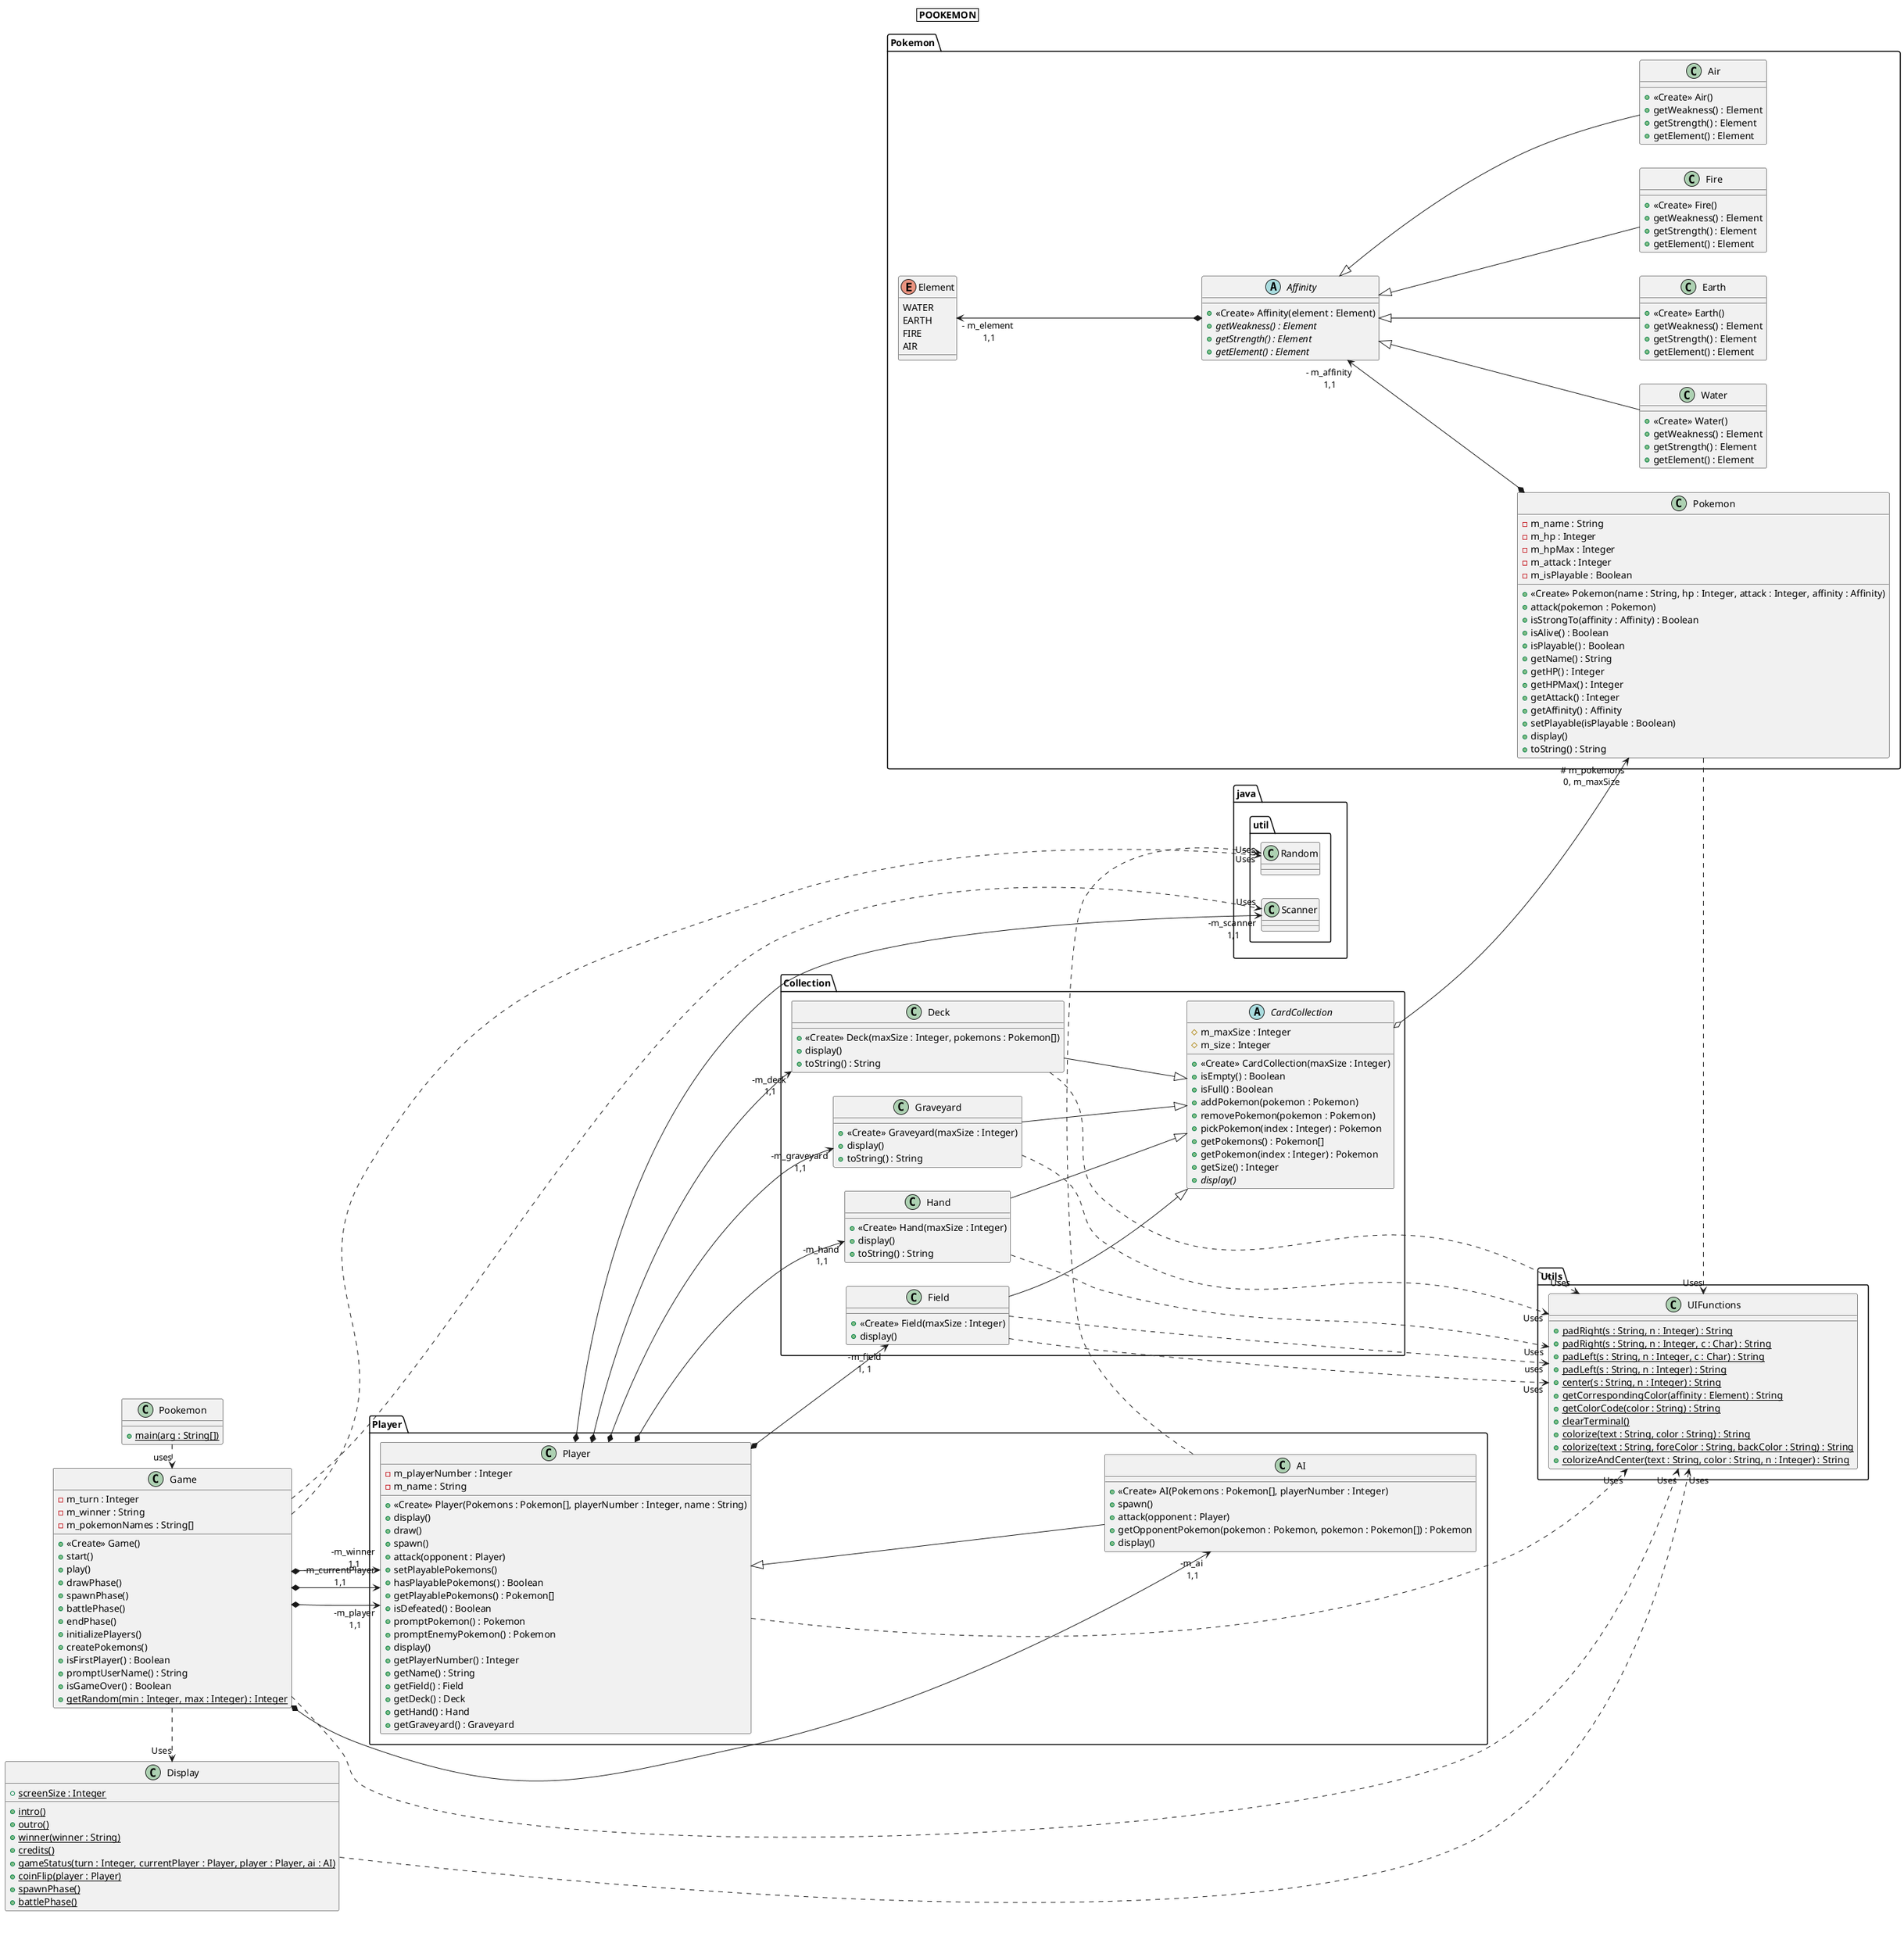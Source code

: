 @startuml POOKEMON
title | POOKEMON |
left to right direction

package java.util
{
    class Random
    class Scanner
}
package Collection
{
    abstract class CardCollection
    {
        # m_maxSize : Integer
        # m_size : Integer
        + <<Create>> CardCollection(maxSize : Integer)
        + isEmpty() : Boolean
        + isFull() : Boolean
        + addPokemon(pokemon : Pokemon)
        + removePokemon(pokemon : Pokemon)
        + pickPokemon(index : Integer) : Pokemon
        + getPokemons() : Pokemon[]
        + getPokemon(index : Integer) : Pokemon
        + getSize() : Integer
        + {abstract}display()
    }
    class Deck
    {
        + <<Create>> Deck(maxSize : Integer, pokemons : Pokemon[])
        + display()
        + toString() : String
    }

    class Field
    {
        + <<Create>> Field(maxSize : Integer)
        + display()
    }

    class Graveyard
    {
        + <<Create>> Graveyard(maxSize : Integer)
        + display()
        + toString() : String
    }

    class Hand
    {
        + <<Create>> Hand(maxSize : Integer)
        + display()
        + toString() : String
    }
}
' Heritage
Deck --|> CardCollection
Field --|> CardCollection
Graveyard --|> CardCollection
Hand --|> CardCollection
Deck .> "Uses" Utils.UIFunctions
Graveyard .> "Uses" Utils.UIFunctions
Hand .> "Uses" Utils.UIFunctions
Field .> "Uses" Utils.UIFunctions


' Agrégations
CardCollection o--> " # m_pokemons\n0, m_maxSize" Pokemon.Pokemon

package Player
{
    class Player
    {
        - m_playerNumber : Integer
        - m_name : String

        + <<Create>> Player(Pokemons : Pokemon[], playerNumber : Integer, name : String)
        + display()
        + draw()
        + spawn()
        + attack(opponent : Player)
        + setPlayablePokemons()
        + hasPlayablePokemons() : Boolean
        + getPlayablePokemons() : Pokemon[]
        + isDefeated() : Boolean
        + promptPokemon() : Pokemon
        + promptEnemyPokemon() : Pokemon
        + display()
        + getPlayerNumber() : Integer
        + getName() : String
        + getField() : Field
        + getDeck() : Deck
        + getHand() : Hand
        + getGraveyard() : Graveyard
    }

    class AI
    {
        + <<Create>> AI(Pokemons : Pokemon[], playerNumber : Integer)
        + spawn()
        + attack(opponent : Player)
        + getOpponentPokemon(pokemon : Pokemon, pokemon : Pokemon[]) : Pokemon
        + display()
    }
}

Player.Player *--> "-m_field\n1, 1" Collection.Field
Player.Player *--> "-m_graveyard\n 1,1" Collection.Graveyard
Player.Player *--> "-m_deck\n 1,1" Collection.Deck
Player.Player *--> "-m_hand\n 1,1" Collection.Hand
Player.Player *--> "-m_scanner\n 1,1" java.util.Scanner
Player.Player .> "Uses" Utils.UIFunctions
Player.AI .> "Uses" java.util.Random

AI --up-|> Player.Player

package Pokemon
{
    class Pokemon
    {
       - m_name : String
       - m_hp : Integer
       - m_hpMax : Integer
       - m_attack : Integer
       - m_isPlayable : Boolean
       + <<Create>> Pokemon(name : String, hp : Integer, attack : Integer, affinity : Affinity)
       + attack(pokemon : Pokemon)
       + isStrongTo(affinity : Affinity) : Boolean
       + isAlive() : Boolean
       + isPlayable() : Boolean
       + getName() : String
       + getHP() : Integer
       + getHPMax() : Integer
       + getAttack() : Integer
       + getAffinity() : Affinity
       + setPlayable(isPlayable : Boolean)
       + display()
       + toString() : String
    }

    enum Element
    {
        WATER
        EARTH
        FIRE
        AIR
    }

    abstract class Affinity
    {
        + <<Create>> Affinity(element : Element)
        +{abstract} getWeakness() : Element
        +{abstract} getStrength() : Element
        +{abstract} getElement() : Element
    }
    class Water
    {
        + <<Create>> Water()
        + getWeakness() : Element
        + getStrength() : Element
        + getElement() : Element
    }
    class Earth
    {
        + <<Create>> Earth()
        + getWeakness() : Element
        + getStrength() : Element
        + getElement() : Element
    }
    class Fire
    {
        + <<Create>> Fire()
        + getWeakness() : Element
        + getStrength() : Element
        + getElement() : Element
    }
    class Air
    {
        + <<Create>> Air()
        + getWeakness() : Element
        + getStrength() : Element
        + getElement() : Element
    }
}
Pokemon.Element "- m_element\n 1,1"  <--* Pokemon.Affinity
Pokemon.Affinity "- m_affinity\n 1,1" <--* Pokemon.Pokemon
Pokemon.Affinity <|-- Pokemon.Water
Pokemon.Affinity <|-- Pokemon.Earth
Pokemon.Affinity <|-- Pokemon.Fire
Pokemon.Affinity <|-- Pokemon.Air
Pokemon.Pokemon .> "Uses" Utils.UIFunctions
package Utils
{
    class UIFunctions
    {
        +{static}padRight(s : String, n : Integer) : String
        +{static}padRight(s : String, n : Integer, c : Char) : String
        +{static}padLeft(s : String, n : Integer, c : Char) : String
        +{static}padLeft(s : String, n : Integer) : String
        +{static}center(s : String, n : Integer) : String
        +{static}getCorrespondingColor(affinity : Element) : String
        +{static}getColorCode(color : String) : String
        +{static}clearTerminal()
        +{static}colorize(text : String, color : String) : String
        +{static}colorize(text : String, foreColor : String, backColor : String) : String
        +{static}colorizeAndCenter(text : String, color : String, n : Integer) : String
    }
}

class Display
{
    +{static} screenSize : Integer
    +{static} intro()
    +{static} outro()
    +{static} winner(winner : String)
    +{static} credits()
    +{static} gameStatus(turn : Integer, currentPlayer : Player, player : Player, ai : AI)
    +{static} coinFlip(player : Player)
    +{static} spawnPhase()
    +{static} battlePhase()
}

class Game
{
    - m_turn : Integer
    - m_winner : String
    - m_pokemonNames : String[]
    + <<Create>> Game()
    + start()
    + play()
    + drawPhase()
    + spawnPhase()
    + battlePhase()
    + endPhase()
    + initializePlayers()
    + createPokemons()
    + isFirstPlayer() : Boolean
    + promptUserName() : String
    + isGameOver() : Boolean
    + {static} getRandom(min : Integer, max : Integer) : Integer
}
Game .> "Uses" Display
Display .> "Uses" Utils.UIFunctions
Game *--> "-m_player\n 1,1" Player.Player
Game *--> "-m_ai\n 1,1" Player.AI
Game *--> "-m_currentPlayer\n 1,1" Player.Player
Game *--> "-m_winner\n 1,1" Player.Player
Game .> "Uses" Utils.UIFunctions
Game .> "Uses" java.util.Random
Game .> "Uses" java.util.Scanner
class Pookemon
{
    +{static}main(arg : String[])
}

Pookemon .> "uses" Game
Field .> "uses" Utils.UIFunctions

@enduml